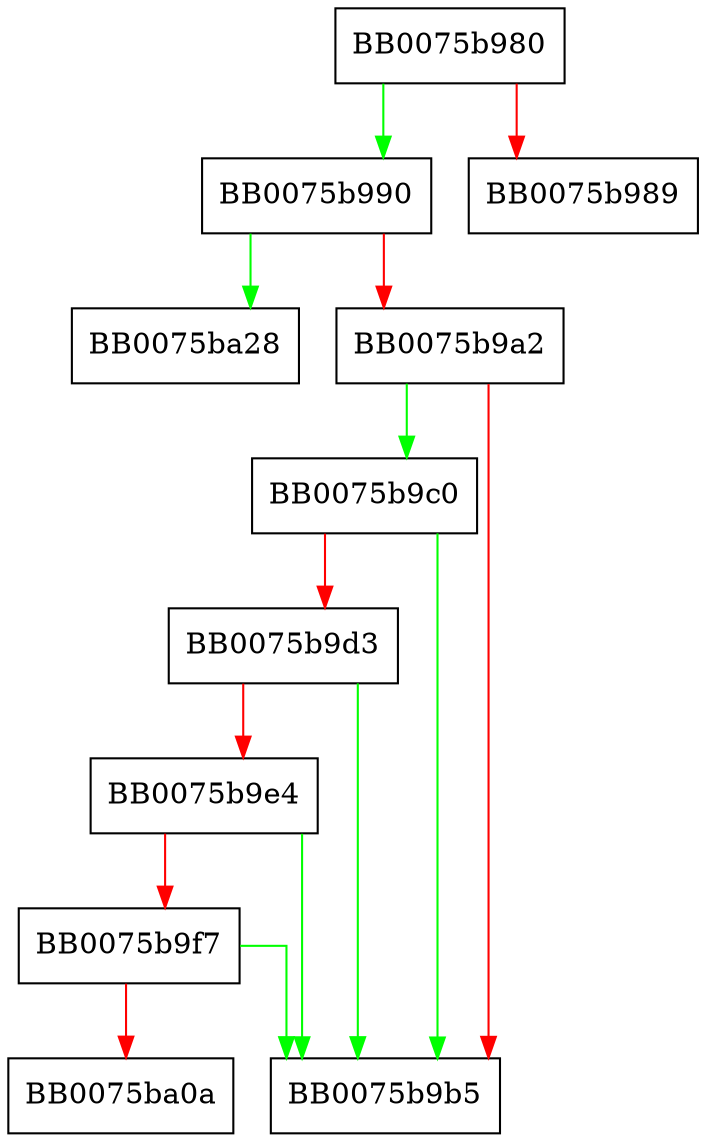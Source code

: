 digraph engine_load_rdrand_int {
  node [shape="box"];
  graph [splines=ortho];
  BB0075b980 -> BB0075b990 [color="green"];
  BB0075b980 -> BB0075b989 [color="red"];
  BB0075b990 -> BB0075ba28 [color="green"];
  BB0075b990 -> BB0075b9a2 [color="red"];
  BB0075b9a2 -> BB0075b9c0 [color="green"];
  BB0075b9a2 -> BB0075b9b5 [color="red"];
  BB0075b9c0 -> BB0075b9b5 [color="green"];
  BB0075b9c0 -> BB0075b9d3 [color="red"];
  BB0075b9d3 -> BB0075b9b5 [color="green"];
  BB0075b9d3 -> BB0075b9e4 [color="red"];
  BB0075b9e4 -> BB0075b9b5 [color="green"];
  BB0075b9e4 -> BB0075b9f7 [color="red"];
  BB0075b9f7 -> BB0075b9b5 [color="green"];
  BB0075b9f7 -> BB0075ba0a [color="red"];
}